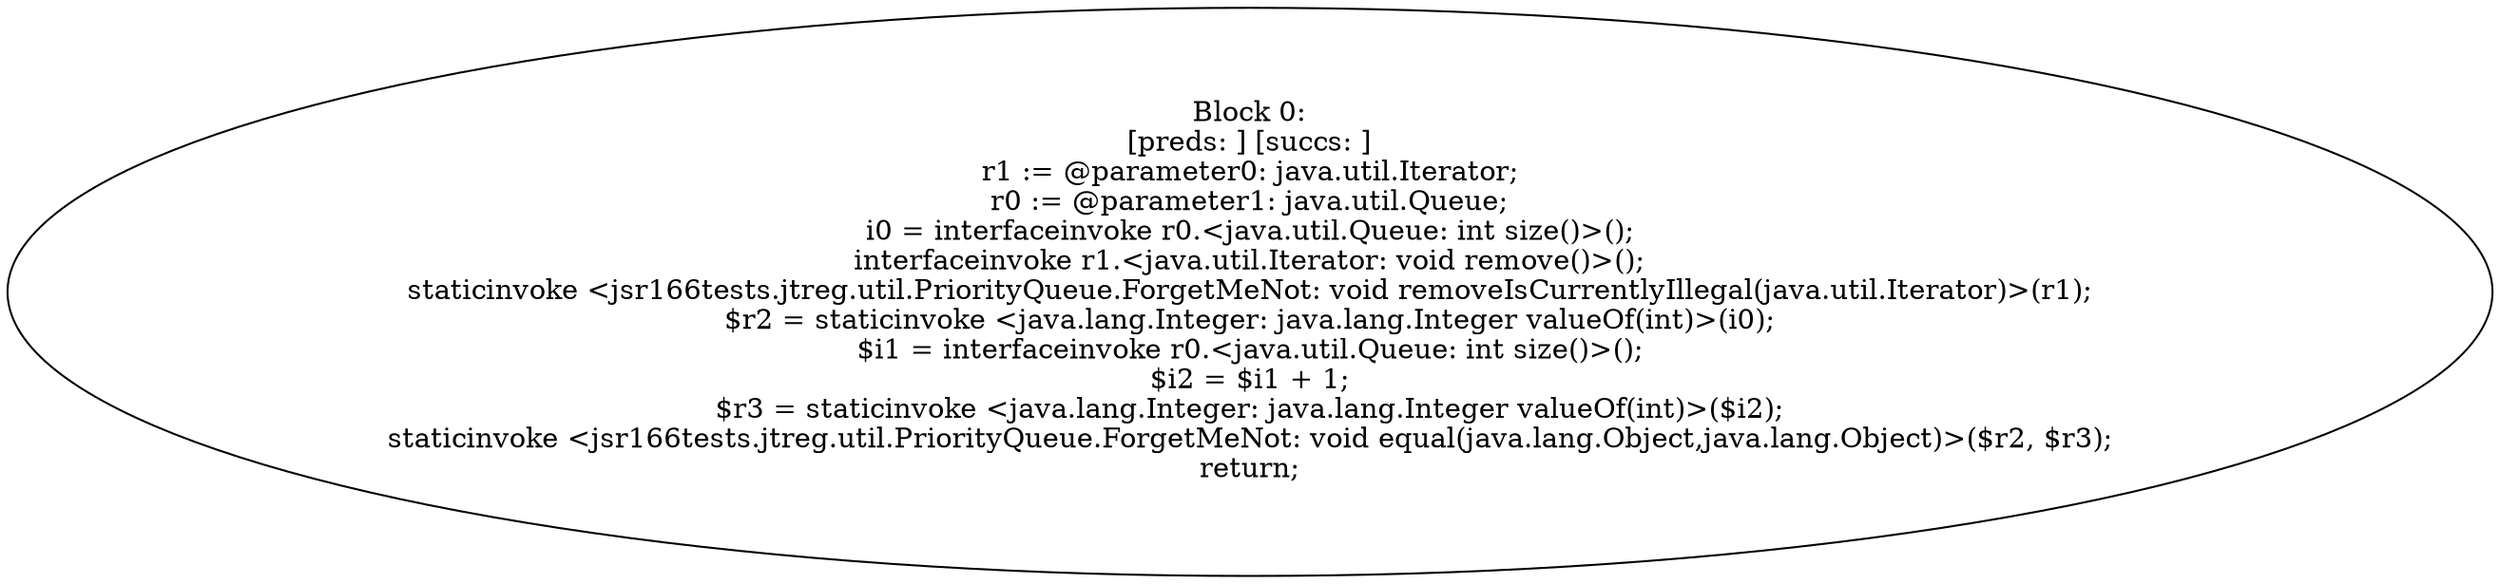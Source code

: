 digraph "unitGraph" {
    "Block 0:
[preds: ] [succs: ]
r1 := @parameter0: java.util.Iterator;
r0 := @parameter1: java.util.Queue;
i0 = interfaceinvoke r0.<java.util.Queue: int size()>();
interfaceinvoke r1.<java.util.Iterator: void remove()>();
staticinvoke <jsr166tests.jtreg.util.PriorityQueue.ForgetMeNot: void removeIsCurrentlyIllegal(java.util.Iterator)>(r1);
$r2 = staticinvoke <java.lang.Integer: java.lang.Integer valueOf(int)>(i0);
$i1 = interfaceinvoke r0.<java.util.Queue: int size()>();
$i2 = $i1 + 1;
$r3 = staticinvoke <java.lang.Integer: java.lang.Integer valueOf(int)>($i2);
staticinvoke <jsr166tests.jtreg.util.PriorityQueue.ForgetMeNot: void equal(java.lang.Object,java.lang.Object)>($r2, $r3);
return;
"
}
